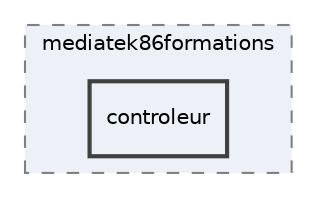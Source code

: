 digraph "C:/Users/Ydrani/AndroidStudioProjects/android_mediatek/app/src/main/java/com/example/mediatek86formations/controleur"
{
 // LATEX_PDF_SIZE
  edge [fontname="Helvetica",fontsize="10",labelfontname="Helvetica",labelfontsize="10"];
  node [fontname="Helvetica",fontsize="10",shape=record];
  compound=true
  subgraph clusterdir_7cd554c6d09ccfe69c5c152b242c8cfa {
    graph [ bgcolor="#edf0f7", pencolor="grey50", style="filled,dashed,", label="mediatek86formations", fontname="Helvetica", fontsize="10", URL="dir_7cd554c6d09ccfe69c5c152b242c8cfa.html"]
  dir_55da80b6acb7cea9b2b7f8e6b928d93a [shape=box, label="controleur", style="filled,bold,", fillcolor="#edf0f7", color="grey25", URL="dir_55da80b6acb7cea9b2b7f8e6b928d93a.html"];
  }
}

